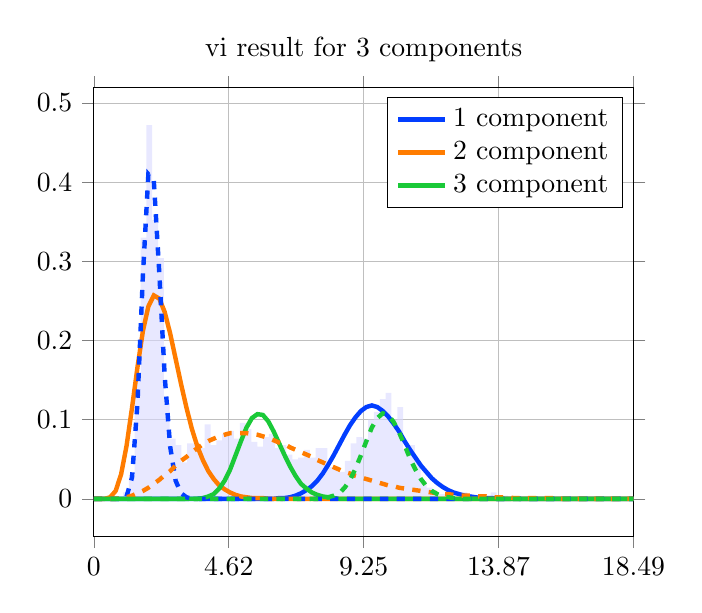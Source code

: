 \begin{tikzpicture}
\begin{axis}[title={vi result for 3 components}, yticklabel style={/pgf/number format/fixed,
            /pgf/number format/precision=3}, grid={major}, yminorgrids={true}, tick align={outside}, xtick={0.0,4.623,9.246,13.869,18.493}, xmin={0.0}, xmax={18.493}, scaled y ticks={false}]
    \addplot[ybar interval, fill={blue!15}, forget plot, opacity={0.6}, draw={none}, bar width={5.0e-6}]
        table[row sep={\\}]
        {
            \\
            1.0  0.008  \\
            1.2  0.03  \\
            1.4  0.15  \\
            1.6  0.33  \\
            1.8  0.472  \\
            2.0  0.352  \\
            2.2  0.304  \\
            2.4  0.12  \\
            2.6  0.076  \\
            2.8  0.068  \\
            3.0  0.046  \\
            3.2  0.07  \\
            3.4  0.07  \\
            3.6  0.064  \\
            3.8  0.094  \\
            4.0  0.068  \\
            4.2  0.074  \\
            4.4  0.082  \\
            4.6  0.086  \\
            4.8  0.076  \\
            5.0  0.096  \\
            5.2  0.088  \\
            5.4  0.072  \\
            5.6  0.066  \\
            5.8  0.078  \\
            6.0  0.082  \\
            6.2  0.064  \\
            6.4  0.068  \\
            6.6  0.056  \\
            6.8  0.05  \\
            7.0  0.052  \\
            7.2  0.062  \\
            7.4  0.052  \\
            7.6  0.064  \\
            7.8  0.064  \\
            8.0  0.04  \\
            8.2  0.038  \\
            8.4  0.034  \\
            8.6  0.048  \\
            8.8  0.07  \\
            9.0  0.078  \\
            9.2  0.076  \\
            9.4  0.1  \\
            9.6  0.11  \\
            9.8  0.126  \\
            10.0  0.134  \\
            10.2  0.1  \\
            10.4  0.116  \\
            10.6  0.062  \\
            10.8  0.068  \\
            11.0  0.046  \\
            11.2  0.022  \\
            11.4  0.014  \\
            11.6  0.006  \\
            11.8  0.006  \\
            12.0  0.006  \\
            12.2  0.006  \\
            12.4  0.002  \\
            12.6  0.008  \\
            12.8  0.006  \\
            13.0  0.004  \\
            13.2  0.002  \\
            13.4  0.0  \\
            13.6  0.008  \\
            13.8  0.0  \\
            14.0  0.004  \\
            14.2  0.0  \\
            14.4  0.0  \\
            14.6  0.0  \\
            14.8  0.0  \\
            15.0  0.0  \\
            15.2  0.002  \\
            15.4  0.0  \\
            15.6  0.0  \\
            15.8  0.0  \\
            16.0  0.0  \\
            16.2  0.0  \\
            16.4  0.0  \\
            16.6  0.0  \\
            16.8  0.0  \\
            17.0  0.0  \\
            17.2  0.0  \\
            17.4  0.0  \\
            17.6  0.0  \\
            17.8  0.0  \\
            18.0  0.002  \\
            18.2  0.0  \\
            18.4  0.002  \\
            18.6  0.0  \\
        }
        ;
    \addplot[style={{ultra thick}}, color={rgb,1:red,0.008;green,0.243;blue,1.0}]
        table[row sep={\\}]
        {
            \\
            0.0  0.0  \\
            0.187  1.671e-95  \\
            0.374  4.364e-74  \\
            0.56  8.114e-62  \\
            0.747  2.712e-53  \\
            0.934  8.039e-47  \\
            1.121  1.2e-41  \\
            1.308  2.276e-37  \\
            1.494  9.543e-34  \\
            1.681  1.263e-30  \\
            1.868  6.732e-28  \\
            2.055  1.719e-25  \\
            2.242  2.391e-23  \\
            2.428  1.996e-21  \\
            2.615  1.079e-19  \\
            2.802  4.013e-18  \\
            2.989  1.077e-16  \\
            3.175  2.169e-15  \\
            3.362  3.391e-14  \\
            3.549  4.227e-13  \\
            3.736  4.301e-12  \\
            3.923  3.643e-11  \\
            4.109  2.613e-10  \\
            4.296  1.611e-9  \\
            4.483  8.648e-9  \\
            4.67  4.087e-8  \\
            4.857  1.718e-7  \\
            5.043  6.481e-7  \\
            5.23  2.211e-6  \\
            5.417  6.868e-6  \\
            5.604  1.956e-5  \\
            5.791  5.134e-5  \\
            5.977  0.0  \\
            6.164  0.0  \\
            6.351  0.001  \\
            6.538  0.001  \\
            6.725  0.002  \\
            6.911  0.004  \\
            7.098  0.007  \\
            7.285  0.011  \\
            7.472  0.016  \\
            7.659  0.023  \\
            7.845  0.032  \\
            8.032  0.043  \\
            8.219  0.055  \\
            8.406  0.068  \\
            8.593  0.081  \\
            8.779  0.093  \\
            8.966  0.103  \\
            9.153  0.111  \\
            9.34  0.116  \\
            9.526  0.118  \\
            9.713  0.116  \\
            9.9  0.111  \\
            10.087  0.104  \\
            10.274  0.095  \\
            10.46  0.085  \\
            10.647  0.073  \\
            10.834  0.062  \\
            11.021  0.052  \\
            11.208  0.042  \\
            11.394  0.034  \\
            11.581  0.026  \\
            11.768  0.02  \\
            11.955  0.015  \\
            12.142  0.011  \\
            12.328  0.008  \\
            12.515  0.006  \\
            12.702  0.004  \\
            12.889  0.003  \\
            13.076  0.002  \\
            13.262  0.001  \\
            13.449  0.001  \\
            13.636  0.001  \\
            13.823  0.0  \\
            14.01  0.0  \\
            14.196  0.0  \\
            14.383  9.11e-5  \\
            14.57  5.576e-5  \\
            14.757  3.372e-5  \\
            14.944  2.015e-5  \\
            15.13  1.191e-5  \\
            15.317  6.959e-6  \\
            15.504  4.022e-6  \\
            15.691  2.3e-6  \\
            15.877  1.302e-6  \\
            16.064  7.295e-7  \\
            16.251  4.047e-7  \\
            16.438  2.223e-7  \\
            16.625  1.21e-7  \\
            16.811  6.525e-8  \\
            16.998  3.487e-8  \\
            17.185  1.847e-8  \\
            17.372  9.699e-9  \\
            17.559  5.05e-9  \\
            17.745  2.608e-9  \\
            17.932  1.336e-9  \\
            18.119  6.789e-10  \\
            18.306  3.423e-10  \\
            18.493  1.713e-10  \\
        }
        ;
    \addlegendentry {1 component}
    \addplot[style={{ultra thick}}, color={rgb,1:red,1.0;green,0.486;blue,0.0}]
        table[row sep={\\}]
        {
            \\
            0.0  0.0  \\
            0.187  9.147e-7  \\
            0.374  0.0  \\
            0.56  0.002  \\
            0.747  0.01  \\
            0.934  0.031  \\
            1.121  0.067  \\
            1.308  0.115  \\
            1.494  0.166  \\
            1.681  0.212  \\
            1.868  0.243  \\
            2.055  0.257  \\
            2.242  0.253  \\
            2.428  0.236  \\
            2.615  0.209  \\
            2.802  0.177  \\
            2.989  0.145  \\
            3.175  0.115  \\
            3.362  0.088  \\
            3.549  0.066  \\
            3.736  0.049  \\
            3.923  0.035  \\
            4.109  0.025  \\
            4.296  0.017  \\
            4.483  0.012  \\
            4.67  0.008  \\
            4.857  0.005  \\
            5.043  0.003  \\
            5.23  0.002  \\
            5.417  0.001  \\
            5.604  0.001  \\
            5.791  0.001  \\
            5.977  0.0  \\
            6.164  0.0  \\
            6.351  0.0  \\
            6.538  8.066e-5  \\
            6.725  4.88e-5  \\
            6.911  2.933e-5  \\
            7.098  1.752e-5  \\
            7.285  1.041e-5  \\
            7.472  6.15e-6  \\
            7.659  3.615e-6  \\
            7.845  2.114e-6  \\
            8.032  1.231e-6  \\
            8.219  7.131e-7  \\
            8.406  4.114e-7  \\
            8.593  2.364e-7  \\
            8.779  1.353e-7  \\
            8.966  7.717e-8  \\
            9.153  4.385e-8  \\
            9.34  2.483e-8  \\
            9.526  1.401e-8  \\
            9.713  7.882e-9  \\
            9.9  4.42e-9  \\
            10.087  2.472e-9  \\
            10.274  1.378e-9  \\
            10.46  7.664e-10  \\
            10.647  4.25e-10  \\
            10.834  2.351e-10  \\
            11.021  1.297e-10  \\
            11.208  7.141e-11  \\
            11.394  3.922e-11  \\
            11.581  2.149e-11  \\
            11.768  1.175e-11  \\
            11.955  6.413e-12  \\
            12.142  3.492e-12  \\
            12.328  1.898e-12  \\
            12.515  1.03e-12  \\
            12.702  5.575e-13  \\
            12.889  3.013e-13  \\
            13.076  1.626e-13  \\
            13.262  8.756e-14  \\
            13.449  4.709e-14  \\
            13.636  2.528e-14  \\
            13.823  1.355e-14  \\
            14.01  7.253e-15  \\
            14.196  3.876e-15  \\
            14.383  2.069e-15  \\
            14.57  1.102e-15  \\
            14.757  5.867e-16  \\
            14.944  3.118e-16  \\
            15.13  1.655e-16  \\
            15.317  8.775e-17  \\
            15.504  4.646e-17  \\
            15.691  2.457e-17  \\
            15.877  1.298e-17  \\
            16.064  6.848e-18  \\
            16.251  3.609e-18  \\
            16.438  1.9e-18  \\
            16.625  9.991e-19  \\
            16.811  5.249e-19  \\
            16.998  2.754e-19  \\
            17.185  1.444e-19  \\
            17.372  7.563e-20  \\
            17.559  3.957e-20  \\
            17.745  2.069e-20  \\
            17.932  1.08e-20  \\
            18.119  5.638e-21  \\
            18.306  2.939e-21  \\
            18.493  1.531e-21  \\
        }
        ;
    \addlegendentry {2 component}
    \addplot[style={{ultra thick}}, color={rgb,1:red,0.102;green,0.788;blue,0.22}]
        table[row sep={\\}]
        {
            \\
            0.0  0.0  \\
            0.187  4.863e-67  \\
            0.374  2.186e-49  \\
            0.56  1.992e-39  \\
            0.747  1.286e-32  \\
            0.934  1.561e-27  \\
            1.121  1.534e-23  \\
            1.308  2.661e-20  \\
            1.494  1.296e-17  \\
            1.681  2.396e-15  \\
            1.868  2.06e-13  \\
            2.055  9.539e-12  \\
            2.242  2.65e-10  \\
            2.428  4.794e-9  \\
            2.615  6.017e-8  \\
            2.802  5.512e-7  \\
            2.989  3.838e-6  \\
            3.175  2.1e-5  \\
            3.362  9.284e-5  \\
            3.549  0.0  \\
            3.736  0.001  \\
            3.923  0.003  \\
            4.109  0.006  \\
            4.296  0.013  \\
            4.483  0.023  \\
            4.67  0.037  \\
            4.857  0.055  \\
            5.043  0.073  \\
            5.23  0.09  \\
            5.417  0.102  \\
            5.604  0.107  \\
            5.791  0.106  \\
            5.977  0.098  \\
            6.164  0.085  \\
            6.351  0.07  \\
            6.538  0.055  \\
            6.725  0.041  \\
            6.911  0.029  \\
            7.098  0.019  \\
            7.285  0.013  \\
            7.472  0.008  \\
            7.659  0.005  \\
            7.845  0.003  \\
            8.032  0.002  \\
            8.219  0.001  \\
            8.406  0.0  \\
            8.593  0.0  \\
            8.779  0.0  \\
            8.966  5.072e-5  \\
            9.153  2.363e-5  \\
            9.34  1.073e-5  \\
            9.526  4.756e-6  \\
            9.713  2.058e-6  \\
            9.9  8.706e-7  \\
            10.087  3.603e-7  \\
            10.274  1.46e-7  \\
            10.46  5.795e-8  \\
            10.647  2.256e-8  \\
            10.834  8.617e-9  \\
            11.021  3.232e-9  \\
            11.208  1.191e-9  \\
            11.394  4.314e-10  \\
            11.581  1.537e-10  \\
            11.768  5.388e-11  \\
            11.955  1.86e-11  \\
            12.142  6.326e-12  \\
            12.328  2.12e-12  \\
            12.515  7.005e-13  \\
            12.702  2.283e-13  \\
            12.889  7.344e-14  \\
            13.076  2.332e-14  \\
            13.262  7.31e-15  \\
            13.449  2.264e-15  \\
            13.636  6.929e-16  \\
            13.823  2.096e-16  \\
            14.01  6.272e-17  \\
            14.196  1.856e-17  \\
            14.383  5.433e-18  \\
            14.57  1.574e-18  \\
            14.757  4.515e-19  \\
            14.944  1.282e-19  \\
            15.13  3.607e-20  \\
            15.317  1.005e-20  \\
            15.504  2.776e-21  \\
            15.691  7.596e-22  \\
            15.877  2.061e-22  \\
            16.064  5.543e-23  \\
            16.251  1.479e-23  \\
            16.438  3.912e-24  \\
            16.625  1.027e-24  \\
            16.811  2.675e-25  \\
            16.998  6.914e-26  \\
            17.185  1.774e-26  \\
            17.372  4.519e-27  \\
            17.559  1.143e-27  \\
            17.745  2.87e-28  \\
            17.932  7.16e-29  \\
            18.119  1.774e-29  \\
            18.306  4.367e-30  \\
            18.493  1.068e-30  \\
        }
        ;
    \addlegendentry {3 component}
    \addplot[style={{ultra thick, dashed}}, color={rgb,1:red,0.008;green,0.243;blue,1.0}]
        table[row sep={\\}]
        {
            \\
            0.0  0.0  \\
            0.187  1.64e-25  \\
            0.374  2.151e-15  \\
            0.56  3.782e-10  \\
            0.747  6.728e-7  \\
            0.934  9.658e-5  \\
            1.121  0.003  \\
            1.308  0.027  \\
            1.494  0.12  \\
            1.681  0.282  \\
            1.868  0.41  \\
            2.055  0.402  \\
            2.242  0.286  \\
            2.428  0.155  \\
            2.615  0.066  \\
            2.802  0.023  \\
            2.989  0.007  \\
            3.175  0.002  \\
            3.362  0.0  \\
            3.549  7.618e-5  \\
            3.736  1.343e-5  \\
            3.923  2.148e-6  \\
            4.109  3.144e-7  \\
            4.296  4.246e-8  \\
            4.483  5.325e-9  \\
            4.67  6.242e-10  \\
            4.857  6.873e-11  \\
            5.043  7.143e-12  \\
            5.23  7.037e-13  \\
            5.417  6.596e-14  \\
            5.604  5.902e-15  \\
            5.791  5.057e-16  \\
            5.977  4.161e-17  \\
            6.164  3.295e-18  \\
            6.351  2.518e-19  \\
            6.538  1.86e-20  \\
            6.725  1.331e-21  \\
            6.911  9.243e-23  \\
            7.098  6.238e-24  \\
            7.285  4.098e-25  \\
            7.472  2.624e-26  \\
            7.659  1.639e-27  \\
            7.845  1.001e-28  \\
            8.032  5.976e-30  \\
            8.219  3.494e-31  \\
            8.406  2.002e-32  \\
            8.593  1.125e-33  \\
            8.779  6.21e-35  \\
            8.966  3.367e-36  \\
            9.153  1.795e-37  \\
            9.34  9.411e-39  \\
            9.526  4.86e-40  \\
            9.713  2.472e-41  \\
            9.9  1.239e-42  \\
            10.087  6.128e-44  \\
            10.274  2.99e-45  \\
            10.46  1.44e-46  \\
            10.647  6.849e-48  \\
            10.834  3.219e-49  \\
            11.021  1.496e-50  \\
            11.208  6.871e-52  \\
            11.394  3.122e-53  \\
            11.581  1.404e-54  \\
            11.768  6.251e-56  \\
            11.955  2.756e-57  \\
            12.142  1.203e-58  \\
            12.328  5.206e-60  \\
            12.515  2.232e-61  \\
            12.702  9.488e-63  \\
            12.889  3.999e-64  \\
            13.076  1.672e-65  \\
            13.262  6.934e-67  \\
            13.449  2.854e-68  \\
            13.636  1.166e-69  \\
            13.823  4.726e-71  \\
            14.01  1.903e-72  \\
            14.196  7.608e-74  \\
            14.383  3.021e-75  \\
            14.57  1.192e-76  \\
            14.757  4.673e-78  \\
            14.944  1.82e-79  \\
            15.13  7.049e-81  \\
            15.317  2.713e-82  \\
            15.504  1.038e-83  \\
            15.691  3.951e-85  \\
            15.877  1.495e-86  \\
            16.064  5.627e-88  \\
            16.251  2.107e-89  \\
            16.438  7.847e-91  \\
            16.625  2.908e-92  \\
            16.811  1.073e-93  \\
            16.998  3.936e-95  \\
            17.185  1.438e-96  \\
            17.372  5.228e-98  \\
            17.559  1.893e-99  \\
            17.745  6.82e-101  \\
            17.932  2.447e-102  \\
            18.119  8.744e-104  \\
            18.306  3.112e-105  \\
            18.493  1.103e-106  \\
        }
        ;
    \addplot[style={{ultra thick, dashed}}, color={rgb,1:red,1.0;green,0.486;blue,0.0}]
        table[row sep={\\}]
        {
            \\
            0.0  0.0  \\
            0.187  7.481e-7  \\
            0.374  1.986e-5  \\
            0.56  0.0  \\
            0.747  0.0  \\
            0.934  0.001  \\
            1.121  0.002  \\
            1.308  0.004  \\
            1.494  0.007  \\
            1.681  0.01  \\
            1.868  0.014  \\
            2.055  0.019  \\
            2.242  0.024  \\
            2.428  0.03  \\
            2.615  0.035  \\
            2.802  0.042  \\
            2.989  0.048  \\
            3.175  0.053  \\
            3.362  0.059  \\
            3.549  0.064  \\
            3.736  0.069  \\
            3.923  0.073  \\
            4.109  0.076  \\
            4.296  0.079  \\
            4.483  0.081  \\
            4.67  0.083  \\
            4.857  0.083  \\
            5.043  0.083  \\
            5.23  0.083  \\
            5.417  0.082  \\
            5.604  0.081  \\
            5.791  0.079  \\
            5.977  0.077  \\
            6.164  0.074  \\
            6.351  0.071  \\
            6.538  0.069  \\
            6.725  0.065  \\
            6.911  0.062  \\
            7.098  0.059  \\
            7.285  0.056  \\
            7.472  0.053  \\
            7.659  0.049  \\
            7.845  0.046  \\
            8.032  0.043  \\
            8.219  0.04  \\
            8.406  0.037  \\
            8.593  0.034  \\
            8.779  0.032  \\
            8.966  0.029  \\
            9.153  0.027  \\
            9.34  0.025  \\
            9.526  0.023  \\
            9.713  0.021  \\
            9.9  0.019  \\
            10.087  0.017  \\
            10.274  0.016  \\
            10.46  0.014  \\
            10.647  0.013  \\
            10.834  0.012  \\
            11.021  0.011  \\
            11.208  0.01  \\
            11.394  0.009  \\
            11.581  0.008  \\
            11.768  0.007  \\
            11.955  0.006  \\
            12.142  0.006  \\
            12.328  0.005  \\
            12.515  0.004  \\
            12.702  0.004  \\
            12.889  0.004  \\
            13.076  0.003  \\
            13.262  0.003  \\
            13.449  0.003  \\
            13.636  0.002  \\
            13.823  0.002  \\
            14.01  0.002  \\
            14.196  0.002  \\
            14.383  0.001  \\
            14.57  0.001  \\
            14.757  0.001  \\
            14.944  0.001  \\
            15.13  0.001  \\
            15.317  0.001  \\
            15.504  0.001  \\
            15.691  0.001  \\
            15.877  0.001  \\
            16.064  0.0  \\
            16.251  0.0  \\
            16.438  0.0  \\
            16.625  0.0  \\
            16.811  0.0  \\
            16.998  0.0  \\
            17.185  0.0  \\
            17.372  0.0  \\
            17.559  0.0  \\
            17.745  0.0  \\
            17.932  0.0  \\
            18.119  0.0  \\
            18.306  9.144e-5  \\
            18.493  7.981e-5  \\
        }
        ;
    \addplot[style={{ultra thick, dashed}}, color={rgb,1:red,0.102;green,0.788;blue,0.22}]
        table[row sep={\\}]
        {
            \\
            0.0  0.0  \\
            0.187  1.862e-260  \\
            0.374  3.568e-202  \\
            0.56  9.377e-169  \\
            0.747  1.631e-145  \\
            0.934  7.499e-128  \\
            1.121  1.022e-113  \\
            1.308  5.123e-102  \\
            1.494  4.241e-92  \\
            1.681  1.529e-83  \\
            1.868  4.652e-76  \\
            2.055  1.916e-69  \\
            2.242  1.513e-63  \\
            2.428  2.985e-58  \\
            2.615  1.808e-53  \\
            2.802  3.958e-49  \\
            2.989  3.57e-45  \\
            3.175  1.478e-41  \\
            3.362  3.07e-38  \\
            3.549  3.446e-35  \\
            3.736  2.228e-32  \\
            3.923  8.751e-30  \\
            4.109  2.188e-27  \\
            4.296  3.625e-25  \\
            4.483  4.122e-23  \\
            4.67  3.316e-21  \\
            4.857  1.94e-19  \\
            5.043  8.453e-18  \\
            5.23  2.803e-16  \\
            5.417  7.209e-15  \\
            5.604  1.463e-13  \\
            5.791  2.381e-12  \\
            5.977  3.148e-11  \\
            6.164  3.428e-10  \\
            6.351  3.109e-9  \\
            6.538  2.373e-8  \\
            6.725  1.54e-7  \\
            6.911  8.571e-7  \\
            7.098  4.124e-6  \\
            7.285  1.729e-5  \\
            7.472  6.359e-5  \\
            7.659  0.0  \\
            7.845  0.001  \\
            8.032  0.002  \\
            8.219  0.004  \\
            8.406  0.007  \\
            8.593  0.014  \\
            8.779  0.024  \\
            8.966  0.038  \\
            9.153  0.055  \\
            9.34  0.073  \\
            9.526  0.09  \\
            9.713  0.102  \\
            9.9  0.108  \\
            10.087  0.106  \\
            10.274  0.097  \\
            10.46  0.084  \\
            10.647  0.068  \\
            10.834  0.051  \\
            11.021  0.037  \\
            11.208  0.025  \\
            11.394  0.016  \\
            11.581  0.01  \\
            11.768  0.006  \\
            11.955  0.003  \\
            12.142  0.002  \\
            12.328  0.001  \\
            12.515  0.0  \\
            12.702  0.0  \\
            12.889  7.46e-5  \\
            13.076  3.118e-5  \\
            13.262  1.251e-5  \\
            13.449  4.825e-6  \\
            13.636  1.791e-6  \\
            13.823  6.405e-7  \\
            14.01  2.209e-7  \\
            14.196  7.352e-8  \\
            14.383  2.364e-8  \\
            14.57  7.351e-9  \\
            14.757  2.212e-9  \\
            14.944  6.449e-10  \\
            15.13  1.822e-10  \\
            15.317  4.996e-11  \\
            15.504  1.33e-11  \\
            15.691  3.438e-12  \\
            15.877  8.642e-13  \\
            16.064  2.113e-13  \\
            16.251  5.03e-14  \\
            16.438  1.166e-14  \\
            16.625  2.636e-15  \\
            16.811  5.809e-16  \\
            16.998  1.249e-16  \\
            17.185  2.622e-17  \\
            17.372  5.377e-18  \\
            17.559  1.077e-18  \\
            17.745  2.111e-19  \\
            17.932  4.046e-20  \\
            18.119  7.588e-21  \\
            18.306  1.393e-21  \\
            18.493  2.506e-22  \\
        }
        ;
\end{axis}
\end{tikzpicture}
